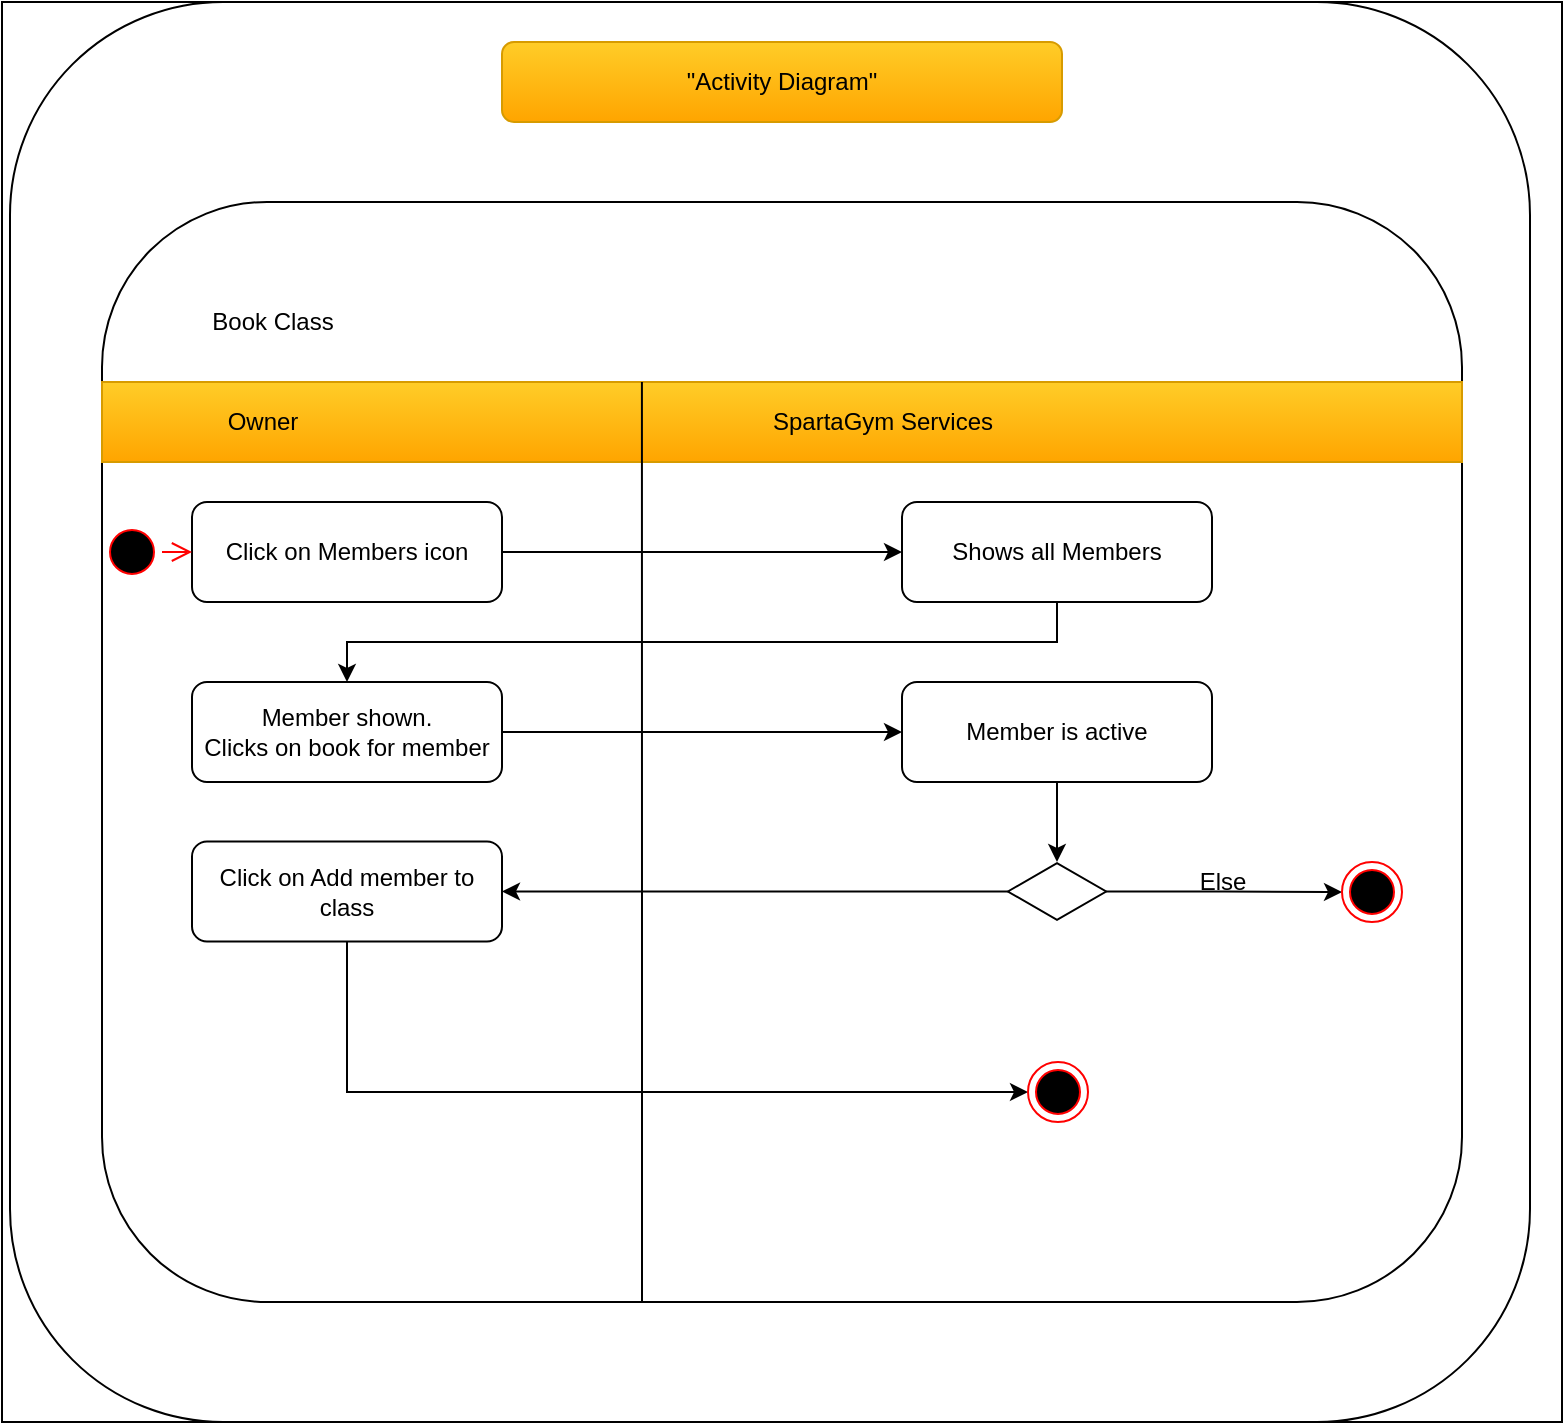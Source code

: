 <mxfile version="13.4.1" type="device"><diagram id="2_8V9jkaG6fsbwl8MjYw" name="Page-1"><mxGraphModel dx="1351" dy="811" grid="1" gridSize="10" guides="1" tooltips="1" connect="1" arrows="1" fold="1" page="1" pageScale="1" pageWidth="827" pageHeight="1169" math="0" shadow="0"><root><mxCell id="0"/><mxCell id="1" parent="0"/><mxCell id="DVXSXNwItLE7VJRbAV6a-5" value="" style="rounded=0;whiteSpace=wrap;html=1;" vertex="1" parent="1"><mxGeometry x="30" y="20" width="780" height="710" as="geometry"/></mxCell><mxCell id="BISvT-2tbmcb3cO6J1aG-41" value="" style="rounded=1;whiteSpace=wrap;html=1;" parent="1" vertex="1"><mxGeometry x="34" y="20" width="760" height="710" as="geometry"/></mxCell><mxCell id="BISvT-2tbmcb3cO6J1aG-1" value="" style="rounded=1;whiteSpace=wrap;html=1;" parent="1" vertex="1"><mxGeometry x="80" y="120" width="680" height="550" as="geometry"/></mxCell><mxCell id="BISvT-2tbmcb3cO6J1aG-2" value="&quot;Activity Diagram&quot;" style="rounded=1;whiteSpace=wrap;html=1;gradientColor=#ffa500;fillColor=#ffcd28;strokeColor=#d79b00;" parent="1" vertex="1"><mxGeometry x="280" y="40" width="280" height="40" as="geometry"/></mxCell><mxCell id="BISvT-2tbmcb3cO6J1aG-3" value="" style="rounded=0;whiteSpace=wrap;html=1;gradientColor=#ffa500;fillColor=#ffcd28;strokeColor=#d79b00;" parent="1" vertex="1"><mxGeometry x="80" y="210" width="680" height="40" as="geometry"/></mxCell><mxCell id="BISvT-2tbmcb3cO6J1aG-4" value="" style="endArrow=none;html=1;entryX=0.397;entryY=0;entryDx=0;entryDy=0;entryPerimeter=0;" parent="1" target="BISvT-2tbmcb3cO6J1aG-3" edge="1"><mxGeometry width="50" height="50" relative="1" as="geometry"><mxPoint x="350" y="670" as="sourcePoint"/><mxPoint x="440" y="260" as="targetPoint"/><Array as="points"><mxPoint x="350" y="525"/></Array></mxGeometry></mxCell><mxCell id="BISvT-2tbmcb3cO6J1aG-5" value="Owner" style="text;html=1;align=center;verticalAlign=middle;resizable=0;points=[];autosize=1;" parent="1" vertex="1"><mxGeometry x="135" y="220" width="50" height="20" as="geometry"/></mxCell><mxCell id="BISvT-2tbmcb3cO6J1aG-6" value="SpartaGym Services" style="text;html=1;align=center;verticalAlign=middle;resizable=0;points=[];autosize=1;" parent="1" vertex="1"><mxGeometry x="405" y="220" width="130" height="20" as="geometry"/></mxCell><mxCell id="BISvT-2tbmcb3cO6J1aG-7" value="Book Class" style="text;html=1;align=center;verticalAlign=middle;resizable=0;points=[];autosize=1;" parent="1" vertex="1"><mxGeometry x="125" y="170" width="80" height="20" as="geometry"/></mxCell><mxCell id="BISvT-2tbmcb3cO6J1aG-23" style="edgeStyle=orthogonalEdgeStyle;rounded=0;orthogonalLoop=1;jettySize=auto;html=1;exitX=1;exitY=0.5;exitDx=0;exitDy=0;entryX=0;entryY=0.5;entryDx=0;entryDy=0;" parent="1" source="BISvT-2tbmcb3cO6J1aG-8" target="BISvT-2tbmcb3cO6J1aG-11" edge="1"><mxGeometry relative="1" as="geometry"/></mxCell><mxCell id="BISvT-2tbmcb3cO6J1aG-8" value="Click on Members&amp;nbsp;icon" style="rounded=1;whiteSpace=wrap;html=1;" parent="1" vertex="1"><mxGeometry x="125" y="270" width="155" height="50" as="geometry"/></mxCell><mxCell id="BISvT-2tbmcb3cO6J1aG-24" style="edgeStyle=orthogonalEdgeStyle;rounded=0;orthogonalLoop=1;jettySize=auto;html=1;exitX=0.5;exitY=1;exitDx=0;exitDy=0;entryX=0.5;entryY=0;entryDx=0;entryDy=0;" parent="1" source="BISvT-2tbmcb3cO6J1aG-11" target="BISvT-2tbmcb3cO6J1aG-13" edge="1"><mxGeometry relative="1" as="geometry"/></mxCell><mxCell id="BISvT-2tbmcb3cO6J1aG-11" value="Shows all Members" style="rounded=1;whiteSpace=wrap;html=1;" parent="1" vertex="1"><mxGeometry x="480" y="270" width="155" height="50" as="geometry"/></mxCell><mxCell id="BISvT-2tbmcb3cO6J1aG-28" style="edgeStyle=orthogonalEdgeStyle;rounded=0;orthogonalLoop=1;jettySize=auto;html=1;exitX=1;exitY=0.5;exitDx=0;exitDy=0;entryX=0;entryY=0.5;entryDx=0;entryDy=0;" parent="1" source="BISvT-2tbmcb3cO6J1aG-13" target="BISvT-2tbmcb3cO6J1aG-27" edge="1"><mxGeometry relative="1" as="geometry"/></mxCell><mxCell id="BISvT-2tbmcb3cO6J1aG-13" value="Member shown. &lt;br&gt;Clicks on book for member" style="rounded=1;whiteSpace=wrap;html=1;" parent="1" vertex="1"><mxGeometry x="125" y="360" width="155" height="50" as="geometry"/></mxCell><mxCell id="BISvT-2tbmcb3cO6J1aG-30" style="edgeStyle=orthogonalEdgeStyle;rounded=0;orthogonalLoop=1;jettySize=auto;html=1;entryX=0.5;entryY=0;entryDx=0;entryDy=0;entryPerimeter=0;" parent="1" source="BISvT-2tbmcb3cO6J1aG-27" target="BISvT-2tbmcb3cO6J1aG-29" edge="1"><mxGeometry relative="1" as="geometry"/></mxCell><mxCell id="BISvT-2tbmcb3cO6J1aG-27" value="Member is active" style="rounded=1;whiteSpace=wrap;html=1;" parent="1" vertex="1"><mxGeometry x="480" y="360" width="155" height="50" as="geometry"/></mxCell><mxCell id="BISvT-2tbmcb3cO6J1aG-34" style="edgeStyle=orthogonalEdgeStyle;rounded=0;orthogonalLoop=1;jettySize=auto;html=1;" parent="1" source="BISvT-2tbmcb3cO6J1aG-29" target="BISvT-2tbmcb3cO6J1aG-33" edge="1"><mxGeometry relative="1" as="geometry"/></mxCell><mxCell id="BISvT-2tbmcb3cO6J1aG-38" style="edgeStyle=orthogonalEdgeStyle;rounded=0;orthogonalLoop=1;jettySize=auto;html=1;entryX=1;entryY=0.5;entryDx=0;entryDy=0;" parent="1" source="BISvT-2tbmcb3cO6J1aG-29" target="BISvT-2tbmcb3cO6J1aG-31" edge="1"><mxGeometry relative="1" as="geometry"/></mxCell><mxCell id="BISvT-2tbmcb3cO6J1aG-29" value="" style="html=1;whiteSpace=wrap;aspect=fixed;shape=isoRectangle;" parent="1" vertex="1"><mxGeometry x="532.92" y="450" width="49.17" height="29.5" as="geometry"/></mxCell><mxCell id="BISvT-2tbmcb3cO6J1aG-40" style="edgeStyle=orthogonalEdgeStyle;rounded=0;orthogonalLoop=1;jettySize=auto;html=1;entryX=0;entryY=0.5;entryDx=0;entryDy=0;" parent="1" source="BISvT-2tbmcb3cO6J1aG-31" target="BISvT-2tbmcb3cO6J1aG-39" edge="1"><mxGeometry relative="1" as="geometry"><Array as="points"><mxPoint x="203" y="565"/></Array></mxGeometry></mxCell><mxCell id="BISvT-2tbmcb3cO6J1aG-31" value="Click on Add member to class" style="rounded=1;whiteSpace=wrap;html=1;" parent="1" vertex="1"><mxGeometry x="125" y="439.75" width="155" height="50" as="geometry"/></mxCell><mxCell id="BISvT-2tbmcb3cO6J1aG-33" value="" style="ellipse;html=1;shape=endState;fillColor=#000000;strokeColor=#ff0000;" parent="1" vertex="1"><mxGeometry x="700" y="450" width="30" height="30" as="geometry"/></mxCell><mxCell id="BISvT-2tbmcb3cO6J1aG-35" value="Else" style="text;html=1;align=center;verticalAlign=middle;resizable=0;points=[];autosize=1;" parent="1" vertex="1"><mxGeometry x="620" y="450" width="40" height="20" as="geometry"/></mxCell><mxCell id="BISvT-2tbmcb3cO6J1aG-39" value="" style="ellipse;html=1;shape=endState;fillColor=#000000;strokeColor=#ff0000;" parent="1" vertex="1"><mxGeometry x="543" y="550" width="30" height="30" as="geometry"/></mxCell><mxCell id="DVXSXNwItLE7VJRbAV6a-1" value="" style="ellipse;html=1;shape=startState;fillColor=#000000;strokeColor=#ff0000;" vertex="1" parent="1"><mxGeometry x="80" y="280" width="30" height="30" as="geometry"/></mxCell><mxCell id="DVXSXNwItLE7VJRbAV6a-2" value="" style="edgeStyle=orthogonalEdgeStyle;html=1;verticalAlign=bottom;endArrow=open;endSize=8;strokeColor=#ff0000;entryX=0;entryY=0.5;entryDx=0;entryDy=0;" edge="1" source="DVXSXNwItLE7VJRbAV6a-1" parent="1" target="BISvT-2tbmcb3cO6J1aG-8"><mxGeometry relative="1" as="geometry"><mxPoint x="95" y="370" as="targetPoint"/></mxGeometry></mxCell></root></mxGraphModel></diagram></mxfile>